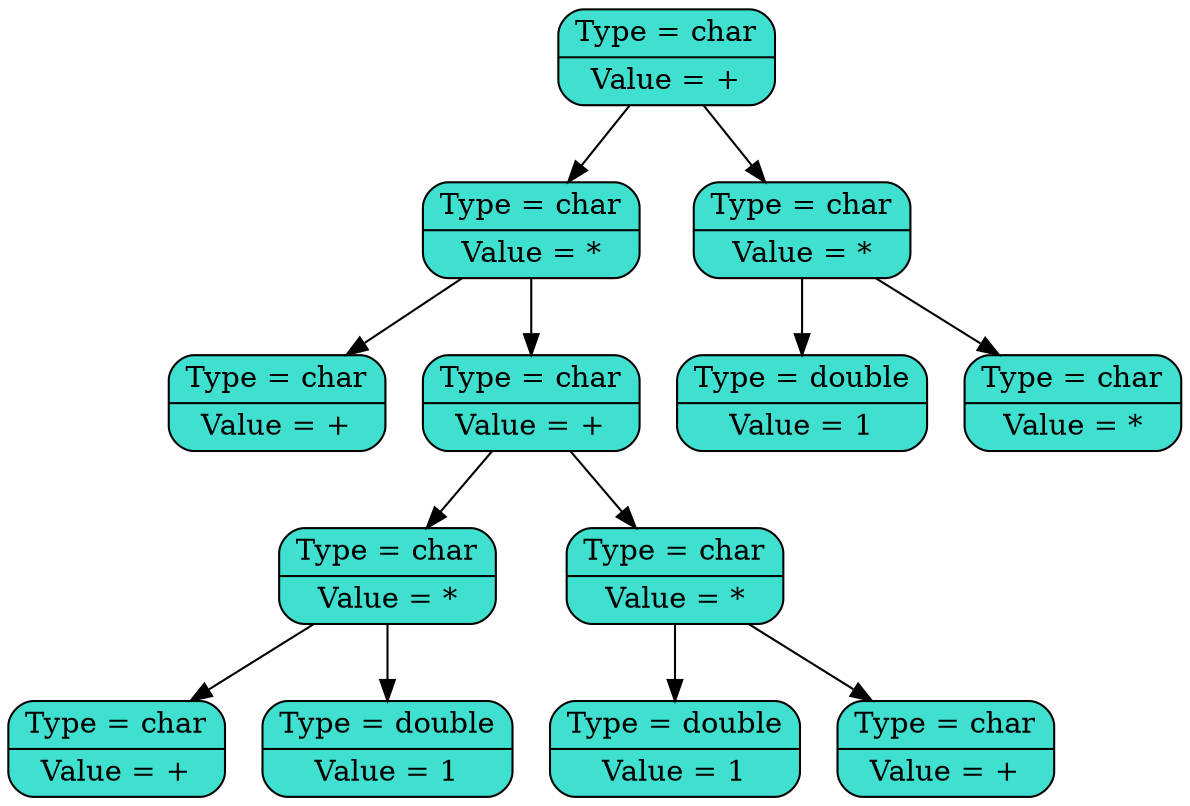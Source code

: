 digraph graphname 
 {
node [shape=record, color = "black"]; //Описание блоков графа
	18[fillcolor = "#40e0d0", style="rounded,filled", label="{Type =  char| Value = +}"];
//Далее работа функции BodyDump
	21[fillcolor = "#40e0d0", style="rounded,filled", label="{Type = char| Value = *}"];
	18->21;
	19[fillcolor = "#40e0d0", style="rounded,filled", label="{Type = char| Value = +}"];
	21->19;
	23[fillcolor = "#40e0d0", style="rounded,filled", label="{Type = char| Value = +}"];
	21->23;
	26[fillcolor = "#40e0d0", style="rounded,filled", label="{Type = char| Value = *}"];
	23->26;
	24[fillcolor = "#40e0d0", style="rounded,filled", label="{Type = char| Value = +}"];
	26->24;
	30[fillcolor = "#40e0d0", style="rounded,filled", label="{Type = double| Value = 1}"];
	26->30;
	27[fillcolor = "#40e0d0", style="rounded,filled", label="{Type = char| Value = *}"];
	23->27;
	33[fillcolor = "#40e0d0", style="rounded,filled", label="{Type = double| Value = 1}"];
	27->33;
	25[fillcolor = "#40e0d0", style="rounded,filled", label="{Type = char| Value = +}"];
	27->25;
	22[fillcolor = "#40e0d0", style="rounded,filled", label="{Type = char| Value = *}"];
	18->22;
	36[fillcolor = "#40e0d0", style="rounded,filled", label="{Type = double| Value = 1}"];
	22->36;
	20[fillcolor = "#40e0d0", style="rounded,filled", label="{Type = char| Value = *}"];
	22->20;
}
